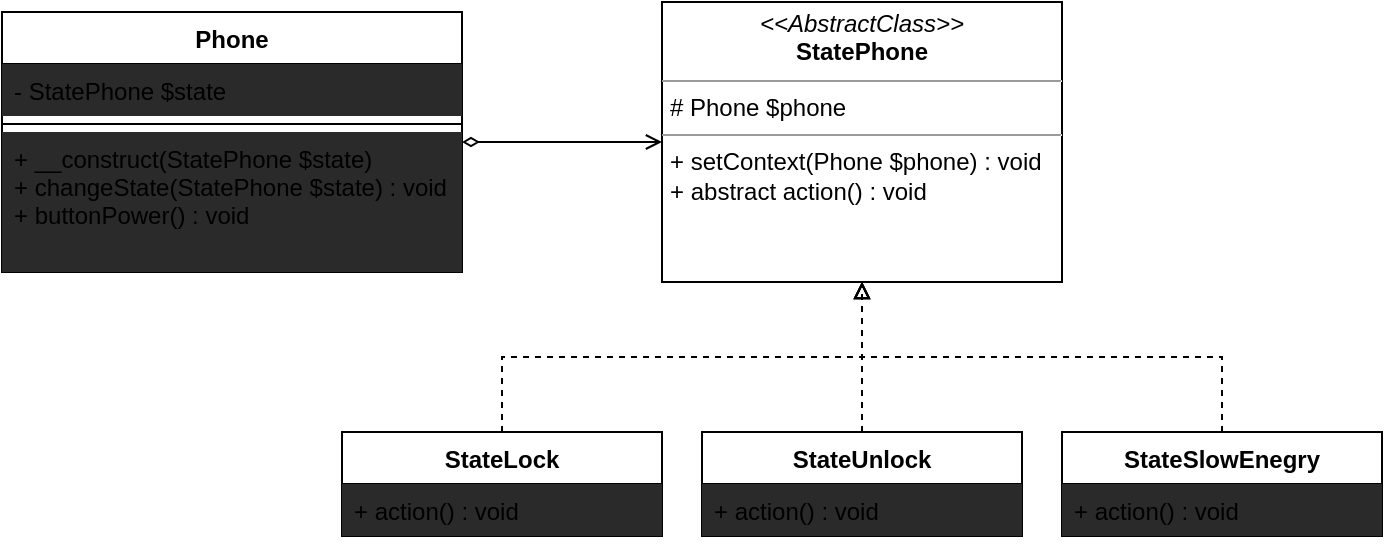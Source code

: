 <mxfile version="13.9.9" type="device"><diagram id="39mMHC9wY0TGsZmHthvj" name="Страница 1"><mxGraphModel dx="1024" dy="592" grid="1" gridSize="10" guides="1" tooltips="1" connect="1" arrows="1" fold="1" page="1" pageScale="1" pageWidth="827" pageHeight="1169" math="0" shadow="0"><root><mxCell id="0"/><mxCell id="1" parent="0"/><mxCell id="6L0zajIdS8R5KiZP1kqK-14" style="edgeStyle=orthogonalEdgeStyle;rounded=0;orthogonalLoop=1;jettySize=auto;html=1;startArrow=diamondThin;startFill=0;endArrow=open;endFill=0;" parent="1" source="6L0zajIdS8R5KiZP1kqK-1" target="6L0zajIdS8R5KiZP1kqK-5" edge="1"><mxGeometry relative="1" as="geometry"/></mxCell><mxCell id="6L0zajIdS8R5KiZP1kqK-1" value="Phone" style="swimlane;fontStyle=1;align=center;verticalAlign=top;childLayout=stackLayout;horizontal=1;startSize=26;horizontalStack=0;resizeParent=1;resizeParentMax=0;resizeLast=0;collapsible=1;marginBottom=0;" parent="1" vertex="1"><mxGeometry x="120" y="65" width="230" height="130" as="geometry"/></mxCell><mxCell id="6L0zajIdS8R5KiZP1kqK-2" value="- StatePhone $state" style="text;strokeColor=none;align=left;verticalAlign=top;spacingLeft=4;spacingRight=4;overflow=hidden;rotatable=0;points=[[0,0.5],[1,0.5]];portConstraint=eastwest;fillColor=#2a2a2a;" parent="6L0zajIdS8R5KiZP1kqK-1" vertex="1"><mxGeometry y="26" width="230" height="26" as="geometry"/></mxCell><mxCell id="6L0zajIdS8R5KiZP1kqK-3" value="" style="line;strokeWidth=1;fillColor=none;align=left;verticalAlign=middle;spacingTop=-1;spacingLeft=3;spacingRight=3;rotatable=0;labelPosition=right;points=[];portConstraint=eastwest;" parent="6L0zajIdS8R5KiZP1kqK-1" vertex="1"><mxGeometry y="52" width="230" height="8" as="geometry"/></mxCell><mxCell id="6L0zajIdS8R5KiZP1kqK-4" value="+ __construct(StatePhone $state)&#10;+ changeState(StatePhone $state) : void&#10;+ buttonPower() : void&#10;" style="text;strokeColor=none;align=left;verticalAlign=top;spacingLeft=4;spacingRight=4;overflow=hidden;rotatable=0;points=[[0,0.5],[1,0.5]];portConstraint=eastwest;fillColor=#2a2a2a;" parent="6L0zajIdS8R5KiZP1kqK-1" vertex="1"><mxGeometry y="60" width="230" height="70" as="geometry"/></mxCell><mxCell id="6L0zajIdS8R5KiZP1kqK-5" value="&lt;p style=&quot;margin: 0px ; margin-top: 4px ; text-align: center&quot;&gt;&lt;i&gt;&amp;lt;&amp;lt;AbstractClass&amp;gt;&amp;gt;&lt;/i&gt;&lt;br&gt;&lt;b&gt;StatePhone&lt;/b&gt;&lt;/p&gt;&lt;hr size=&quot;1&quot;&gt;&lt;p style=&quot;margin: 0px ; margin-left: 4px&quot;&gt;# Phone $phone&lt;/p&gt;&lt;hr size=&quot;1&quot;&gt;&lt;p style=&quot;margin: 0px ; margin-left: 4px&quot;&gt;+ setContext(Phone $phone) : void&lt;br&gt;&lt;/p&gt;&lt;p style=&quot;margin: 0px ; margin-left: 4px&quot;&gt;+ abstract action() : void&lt;/p&gt;" style="verticalAlign=top;align=left;overflow=fill;fontSize=12;fontFamily=Helvetica;html=1;" parent="1" vertex="1"><mxGeometry x="450" y="60" width="200" height="140" as="geometry"/></mxCell><mxCell id="6L0zajIdS8R5KiZP1kqK-15" style="edgeStyle=orthogonalEdgeStyle;rounded=0;orthogonalLoop=1;jettySize=auto;html=1;startArrow=none;startFill=0;endArrow=block;endFill=0;dashed=1;" parent="1" source="6L0zajIdS8R5KiZP1kqK-6" target="6L0zajIdS8R5KiZP1kqK-5" edge="1"><mxGeometry relative="1" as="geometry"/></mxCell><mxCell id="6L0zajIdS8R5KiZP1kqK-6" value="StateLock" style="swimlane;fontStyle=1;align=center;verticalAlign=top;childLayout=stackLayout;horizontal=1;startSize=26;horizontalStack=0;resizeParent=1;resizeParentMax=0;resizeLast=0;collapsible=1;marginBottom=0;" parent="1" vertex="1"><mxGeometry x="290" y="275" width="160" height="52" as="geometry"/></mxCell><mxCell id="6L0zajIdS8R5KiZP1kqK-9" value="+ action() : void" style="text;strokeColor=none;align=left;verticalAlign=top;spacingLeft=4;spacingRight=4;overflow=hidden;rotatable=0;points=[[0,0.5],[1,0.5]];portConstraint=eastwest;fillColor=#2a2a2a;" parent="6L0zajIdS8R5KiZP1kqK-6" vertex="1"><mxGeometry y="26" width="160" height="26" as="geometry"/></mxCell><mxCell id="6L0zajIdS8R5KiZP1kqK-17" style="edgeStyle=orthogonalEdgeStyle;rounded=0;orthogonalLoop=1;jettySize=auto;html=1;dashed=1;startArrow=none;startFill=0;endArrow=open;endFill=0;" parent="1" source="6L0zajIdS8R5KiZP1kqK-10" target="6L0zajIdS8R5KiZP1kqK-5" edge="1"><mxGeometry relative="1" as="geometry"/></mxCell><mxCell id="6L0zajIdS8R5KiZP1kqK-10" value="StateUnlock" style="swimlane;fontStyle=1;align=center;verticalAlign=top;childLayout=stackLayout;horizontal=1;startSize=26;horizontalStack=0;resizeParent=1;resizeParentMax=0;resizeLast=0;collapsible=1;marginBottom=0;" parent="1" vertex="1"><mxGeometry x="470" y="275" width="160" height="52" as="geometry"/></mxCell><mxCell id="6L0zajIdS8R5KiZP1kqK-11" value="+ action() : void" style="text;strokeColor=none;align=left;verticalAlign=top;spacingLeft=4;spacingRight=4;overflow=hidden;rotatable=0;points=[[0,0.5],[1,0.5]];portConstraint=eastwest;fillColor=#2a2a2a;" parent="6L0zajIdS8R5KiZP1kqK-10" vertex="1"><mxGeometry y="26" width="160" height="26" as="geometry"/></mxCell><mxCell id="6L0zajIdS8R5KiZP1kqK-16" style="edgeStyle=orthogonalEdgeStyle;rounded=0;orthogonalLoop=1;jettySize=auto;html=1;dashed=1;startArrow=none;startFill=0;endArrow=block;endFill=0;" parent="1" source="6L0zajIdS8R5KiZP1kqK-12" target="6L0zajIdS8R5KiZP1kqK-5" edge="1"><mxGeometry relative="1" as="geometry"/></mxCell><mxCell id="6L0zajIdS8R5KiZP1kqK-12" value="StateSlowEnegry" style="swimlane;fontStyle=1;align=center;verticalAlign=top;childLayout=stackLayout;horizontal=1;startSize=26;horizontalStack=0;resizeParent=1;resizeParentMax=0;resizeLast=0;collapsible=1;marginBottom=0;" parent="1" vertex="1"><mxGeometry x="650" y="275" width="160" height="52" as="geometry"/></mxCell><mxCell id="6L0zajIdS8R5KiZP1kqK-13" value="+ action() : void" style="text;strokeColor=none;align=left;verticalAlign=top;spacingLeft=4;spacingRight=4;overflow=hidden;rotatable=0;points=[[0,0.5],[1,0.5]];portConstraint=eastwest;fillColor=#2a2a2a;" parent="6L0zajIdS8R5KiZP1kqK-12" vertex="1"><mxGeometry y="26" width="160" height="26" as="geometry"/></mxCell><mxCell id="r9z6PuUbYPBv0lXJThFf-1" style="edgeStyle=orthogonalEdgeStyle;rounded=0;orthogonalLoop=1;jettySize=auto;html=1;dashed=1;startArrow=none;startFill=0;endArrow=block;endFill=0;" parent="1" edge="1"><mxGeometry relative="1" as="geometry"><mxPoint x="550" y="275" as="sourcePoint"/><mxPoint x="550" y="200" as="targetPoint"/></mxGeometry></mxCell></root></mxGraphModel></diagram></mxfile>